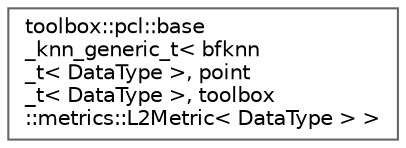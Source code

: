 digraph "Graphical Class Hierarchy"
{
 // LATEX_PDF_SIZE
  bgcolor="transparent";
  edge [fontname=Helvetica,fontsize=10,labelfontname=Helvetica,labelfontsize=10];
  node [fontname=Helvetica,fontsize=10,shape=box,height=0.2,width=0.4];
  rankdir="LR";
  Node0 [id="Node000000",label="toolbox::pcl::base\l_knn_generic_t\< bfknn\l_t\< DataType \>, point\l_t\< DataType \>, toolbox\l::metrics::L2Metric\< DataType \> \>",height=0.2,width=0.4,color="grey40", fillcolor="white", style="filled",URL="$classtoolbox_1_1pcl_1_1base__knn__generic__t.html",tooltip=" "];
}
